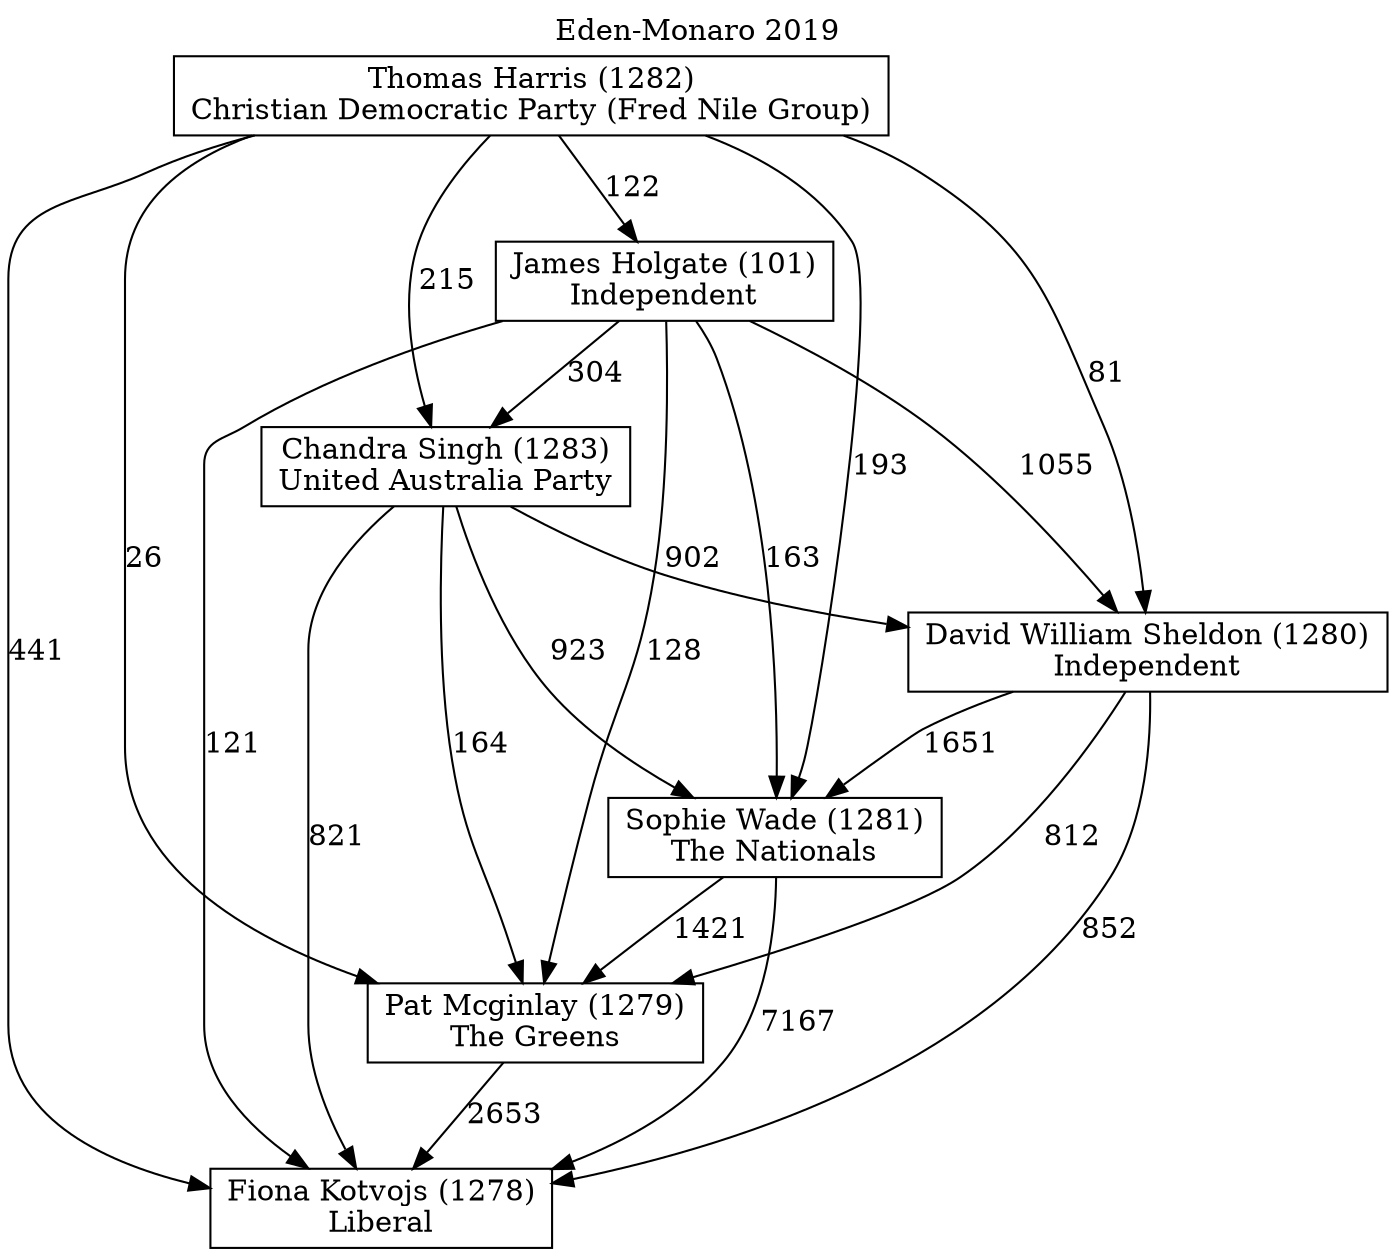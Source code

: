 // House preference flow
digraph "Fiona Kotvojs (1278)_Eden-Monaro_2019" {
	graph [label="Eden-Monaro 2019" labelloc=t mclimit=10]
	node [shape=box]
	"Fiona Kotvojs (1278)" [label="Fiona Kotvojs (1278)
Liberal"]
	"Pat Mcginlay (1279)" [label="Pat Mcginlay (1279)
The Greens"]
	"Sophie Wade (1281)" [label="Sophie Wade (1281)
The Nationals"]
	"David William Sheldon (1280)" [label="David William Sheldon (1280)
Independent"]
	"Chandra Singh (1283)" [label="Chandra Singh (1283)
United Australia Party"]
	"James Holgate (101)" [label="James Holgate (101)
Independent"]
	"Thomas Harris (1282)" [label="Thomas Harris (1282)
Christian Democratic Party (Fred Nile Group)"]
	"Pat Mcginlay (1279)" -> "Fiona Kotvojs (1278)" [label=2653]
	"Sophie Wade (1281)" -> "Pat Mcginlay (1279)" [label=1421]
	"David William Sheldon (1280)" -> "Sophie Wade (1281)" [label=1651]
	"Chandra Singh (1283)" -> "David William Sheldon (1280)" [label=902]
	"James Holgate (101)" -> "Chandra Singh (1283)" [label=304]
	"Thomas Harris (1282)" -> "James Holgate (101)" [label=122]
	"Sophie Wade (1281)" -> "Fiona Kotvojs (1278)" [label=7167]
	"David William Sheldon (1280)" -> "Fiona Kotvojs (1278)" [label=852]
	"Chandra Singh (1283)" -> "Fiona Kotvojs (1278)" [label=821]
	"James Holgate (101)" -> "Fiona Kotvojs (1278)" [label=121]
	"Thomas Harris (1282)" -> "Fiona Kotvojs (1278)" [label=441]
	"Thomas Harris (1282)" -> "Chandra Singh (1283)" [label=215]
	"James Holgate (101)" -> "David William Sheldon (1280)" [label=1055]
	"Thomas Harris (1282)" -> "David William Sheldon (1280)" [label=81]
	"Chandra Singh (1283)" -> "Sophie Wade (1281)" [label=923]
	"James Holgate (101)" -> "Sophie Wade (1281)" [label=163]
	"Thomas Harris (1282)" -> "Sophie Wade (1281)" [label=193]
	"David William Sheldon (1280)" -> "Pat Mcginlay (1279)" [label=812]
	"Chandra Singh (1283)" -> "Pat Mcginlay (1279)" [label=164]
	"James Holgate (101)" -> "Pat Mcginlay (1279)" [label=128]
	"Thomas Harris (1282)" -> "Pat Mcginlay (1279)" [label=26]
}
